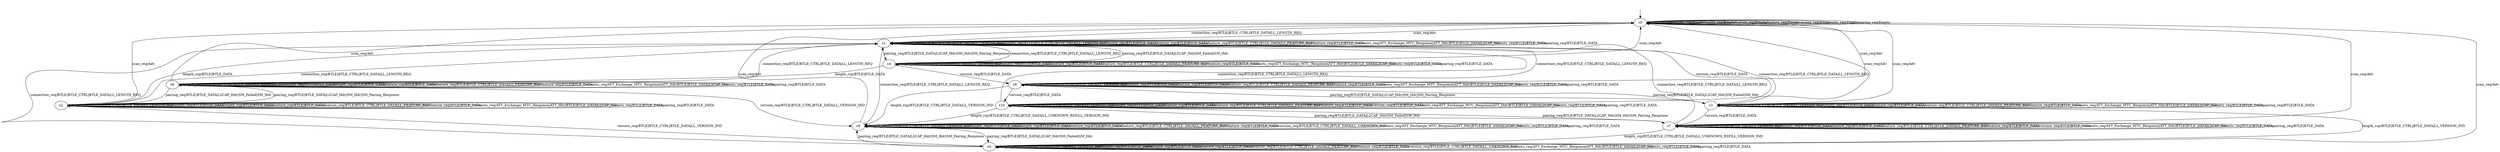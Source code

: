 digraph "correct_model" {

s0 [label=s0];
s1 [label=s1];
s2 [label=s2];
s3 [label=s3];
s4 [label=s4];
s5 [label=s5];
s6 [label=s6];
s7 [label=s7];
s8 [label=s8];
s9 [label=s9];
s10 [label=s10];

// no connection established
s0 -> s0  [label="scan_req/Adv"];
s0 -> s1  [label="connection_req/BTLE|BTLE_CTRL|BTLE_DATA|LL_LENGTH_REQ"];
s0 -> s0  [label="length_req/Empty"];
s0 -> s0  [label="length_rsp/Empty"];
s0 -> s0  [label="feature_rsp/Empty"];
s0 -> s0  [label="feature_req/Empty"];
s0 -> s0  [label="version_req/Empty"];
s0 -> s0  [label="mtu_req/Empty"];
s0 -> s0  [label="pairing_req/Empty"];

// connection established
s1 -> s0  [label="scan_req/Adv"];
s1 -> s1  [label="connection_req/BTLE|BTLE_CTRL|BTLE_DATA|LL_LENGTH_REQ"];
s1 -> s1  [label="length_req/BTLE|BTLE_CTRL|BTLE_DATA|LL_LENGTH_RSP"];
s1 -> s1  [label="length_req/BTLE|BTLE_DATA"];
s1 -> s2  [label="length_rsp/BTLE|BTLE_DATA"];
s1 -> s1  [label="feature_rsp/BTLE|BTLE_DATA"];
s1 -> s1  [label="feature_req/BTLE|BTLE_CTRL|BTLE_DATA|LL_FEATURE_RSP"];
s1 -> s1  [label="feature_req/BTLE|BTLE_DATA"];
s1 -> s3  [label="version_req/BTLE|BTLE_DATA"];
s1 -> s1  [label="mtu_req/ATT_Exchange_MTU_Response|ATT_Hdr|BTLE|BTLE_DATA|L2CAP_Hdr"];
s1 -> s1  [label="mtu_req/BTLE|BTLE_DATA"];
s1 -> s4  [label="pairing_req/BTLE|BTLE_DATA|L2CAP_Hdr|SM_Hdr|SM_Pairing_Response"];
s1 -> s1  [label="pairing_req/BTLE|BTLE_DATA"];

// length request answered
s2 -> s0  [label="scan_req/Adv"];
s2 -> s1  [label="connection_req/BTLE|BTLE_CTRL|BTLE_DATA|LL_LENGTH_REQ"];
s2 -> s2  [label="length_req/BTLE|BTLE_CTRL|BTLE_DATA|LL_LENGTH_RSP"];
s2 -> s2  [label="length_req/BTLE|BTLE_DATA"];
s2 -> s2  [label="length_rsp/BTLE|BTLE_DATA"];
s2 -> s2  [label="feature_rsp/BTLE|BTLE_DATA"];
s2 -> s2  [label="feature_req/BTLE|BTLE_CTRL|BTLE_DATA|LL_FEATURE_RSP"];
s2 -> s2  [label="feature_req/BTLE|BTLE_DATA"];
s2 -> s5  [label="version_req/BTLE|BTLE_CTRL|BTLE_DATA|LL_VERSION_IND"];
s2 -> s2  [label="mtu_req/ATT_Exchange_MTU_Response|ATT_Hdr|BTLE|BTLE_DATA|L2CAP_Hdr"];
s2 -> s2  [label="mtu_req/BTLE|BTLE_DATA"];
s2 -> s6  [label="pairing_req/BTLE|BTLE_DATA|L2CAP_Hdr|SM_Hdr|SM_Pairing_Response"];
s2 -> s2  [label="pairing_req/BTLE|BTLE_DATA"];

// version request send
s3 -> s0  [label="scan_req/Adv"];
s3 -> s1  [label="connection_req/BTLE|BTLE_CTRL|BTLE_DATA|LL_LENGTH_REQ"];
s3 -> s3  [label="length_req/BTLE|BTLE_CTRL|BTLE_DATA|LL_LENGTH_RSP"];
s3 -> s3  [label="length_req/BTLE|BTLE_DATA"];
s3 -> s5  [label="length_rsp/BTLE|BTLE_CTRL|BTLE_DATA|LL_VERSION_IND"];
s3 -> s3  [label="feature_rsp/BTLE|BTLE_DATA"];
s3 -> s3  [label="feature_req/BTLE|BTLE_CTRL|BTLE_DATA|LL_FEATURE_RSP"];
s3 -> s3  [label="feature_req/BTLE|BTLE_DATA"];
s3 -> s7  [label="version_req/BTLE|BTLE_DATA"];
s3 -> s3  [label="mtu_req/ATT_Exchange_MTU_Response|ATT_Hdr|BTLE|BTLE_DATA|L2CAP_Hdr"];
s3 -> s3  [label="mtu_req/BTLE|BTLE_DATA"];
s3 -> s8  [label="pairing_req/BTLE|BTLE_DATA|L2CAP_Hdr|SM_Hdr|SM_Pairing_Response"];
s3 -> s3  [label="pairing_req/BTLE|BTLE_DATA"];

// pairing was performed once
s4 -> s0  [label="scan_req/Adv"];
s4 -> s1  [label="connection_req/BTLE|BTLE_CTRL|BTLE_DATA|LL_LENGTH_REQ"];
s4 -> s4  [label="length_req/BTLE|BTLE_CTRL|BTLE_DATA|LL_LENGTH_RSP"];
s4 -> s4  [label="length_req/BTLE|BTLE_DATA"];
s4 -> s6  [label="length_rsp/BTLE|BTLE_DATA"];
s4 -> s4  [label="feature_rsp/BTLE|BTLE_DATA"];
s4 -> s4  [label="feature_req/BTLE|BTLE_CTRL|BTLE_DATA|LL_FEATURE_RSP"];
s4 -> s4  [label="feature_req/BTLE|BTLE_DATA"];
s4 -> s8  [label="version_req/BTLE|BTLE_DATA"];
s4 -> s4  [label="mtu_req/ATT_Exchange_MTU_Response|ATT_Hdr|BTLE|BTLE_DATA|L2CAP_Hdr"];
s4 -> s4  [label="mtu_req/BTLE|BTLE_DATA"];
s4 -> s1  [label="pairing_req/BTLE|BTLE_DATA|L2CAP_Hdr|SM_Failed|SM_Hdr"];
s4 -> s4  [label="pairing_req/BTLE|BTLE_DATA"];

// length rsp performed and version request
s5 -> s0  [label="scan_req/Adv"];
s5 -> s1  [label="connection_req/BTLE|BTLE_CTRL|BTLE_DATA|LL_LENGTH_REQ"];
s5 -> s5  [label="length_req/BTLE|BTLE_CTRL|BTLE_DATA|LL_LENGTH_RSP"];
s5 -> s5  [label="length_req/BTLE|BTLE_DATA"];
s5 -> s5  [label="length_rsp/BTLE|BTLE_DATA"];
s5 -> s5  [label="feature_rsp/BTLE|BTLE_DATA"];
s5 -> s5  [label="feature_req/BTLE|BTLE_CTRL|BTLE_DATA|LL_FEATURE_RSP"];
s5 -> s5  [label="feature_req/BTLE|BTLE_DATA"];
s5 -> s5  [label="version_req/BTLE|BTLE_CTRL|BTLE_DATA|LL_UNKNOWN_RSP"];
s5 -> s5  [label="mtu_req/ATT_Exchange_MTU_Response|ATT_Hdr|BTLE|BTLE_DATA|L2CAP_Hdr"];
s5 -> s5  [label="mtu_req/BTLE|BTLE_DATA"];
s5 -> s9 [label="pairing_req/BTLE|BTLE_DATA|L2CAP_Hdr|SM_Hdr|SM_Pairing_Response"];
s5 -> s5  [label="pairing_req/BTLE|BTLE_DATA"];

// length request answered and pairing request performed 
s6 -> s0  [label="scan_req/Adv"];
s6 -> s1  [label="connection_req/BTLE|BTLE_CTRL|BTLE_DATA|LL_LENGTH_REQ"];
s6 -> s6  [label="length_req/BTLE|BTLE_CTRL|BTLE_DATA|LL_LENGTH_RSP"];
s6 -> s6  [label="length_req/BTLE|BTLE_DATA"];
s6 -> s6  [label="length_rsp/BTLE|BTLE_DATA"];
s6 -> s6  [label="feature_rsp/BTLE|BTLE_DATA"];
s6 -> s6  [label="feature_req/BTLE|BTLE_CTRL|BTLE_DATA|LL_FEATURE_RSP"];
s6 -> s6  [label="feature_req/BTLE|BTLE_DATA"];
s6 -> s9  [label="version_req/BTLE|BTLE_CTRL|BTLE_DATA|LL_VERSION_IND"];
s6 -> s6  [label="mtu_req/ATT_Exchange_MTU_Response|ATT_Hdr|BTLE|BTLE_DATA|L2CAP_Hdr"];
s6 -> s6  [label="mtu_req/BTLE|BTLE_DATA"];
s6 -> s2  [label="pairing_req/BTLE|BTLE_DATA|L2CAP_Hdr|SM_Failed|SM_Hdr"];
s6 -> s6  [label="pairing_req/BTLE|BTLE_DATA"];

// version request is performed twice
s7 -> s0  [label="scan_req/Adv"];
s7 -> s1  [label="connection_req/BTLE|BTLE_CTRL|BTLE_DATA|LL_LENGTH_REQ"];
s7 -> s7  [label="length_req/BTLE|BTLE_CTRL|BTLE_DATA|LL_LENGTH_RSP"];
s7 -> s7  [label="length_req/BTLE|BTLE_DATA"];
s7 -> s5  [label="length_rsp/BTLE|BTLE_CTRL|BTLE_DATA|LL_UNKNOWN_RSP|LL_VERSION_IND"];
s7 -> s7  [label="feature_rsp/BTLE|BTLE_DATA"];
s7 -> s7  [label="feature_req/BTLE|BTLE_CTRL|BTLE_DATA|LL_FEATURE_RSP"];
s7 -> s7  [label="feature_req/BTLE|BTLE_DATA"];
s7 -> s7 [label="version_req/BTLE|BTLE_DATA"];
s7 -> s7 [label="mtu_req/ATT_Exchange_MTU_Response|ATT_Hdr|BTLE|BTLE_DATA|L2CAP_Hdr"];
s7 -> s7  [label="mtu_req/BTLE|BTLE_DATA"];
s7 -> s10  [label="pairing_req/BTLE|BTLE_DATA|L2CAP_Hdr|SM_Hdr|SM_Pairing_Response"];
s7 -> s7  [label="pairing_req/BTLE|BTLE_DATA"];

// version and pairing request performed
s8 -> s0  [label="scan_req/Adv"];
s8 -> s1  [label="connection_req/BTLE|BTLE_CTRL|BTLE_DATA|LL_LENGTH_REQ"];
s8 -> s8  [label="length_req/BTLE|BTLE_CTRL|BTLE_DATA|LL_LENGTH_RSP"];
s8 -> s8  [label="length_req/BTLE|BTLE_DATA"];
s8 -> s9  [label="length_rsp/BTLE|BTLE_CTRL|BTLE_DATA|LL_VERSION_IND"];
s8 -> s8  [label="feature_rsp/BTLE|BTLE_DATA"];
s8 -> s8  [label="feature_req/BTLE|BTLE_CTRL|BTLE_DATA|LL_FEATURE_RSP"];
s8 -> s8  [label="feature_req/BTLE|BTLE_DATA"];
s8 -> s10 [label="version_req/BTLE|BTLE_DATA"];
s8 -> s8 [label="mtu_req/ATT_Exchange_MTU_Response|ATT_Hdr|BTLE|BTLE_DATA|L2CAP_Hdr"];
s8 -> s8  [label="mtu_req/BTLE|BTLE_DATA"];
s8 -> s3  [label="pairing_req/BTLE|BTLE_DATA|L2CAP_Hdr|SM_Failed|SM_Hdr"];
s8 -> s8  [label="pairing_req/BTLE|BTLE_DATA"];

// length rsp, version req, pairing performed
s9 -> s0  [label="scan_req/Adv"];
s9 -> s1  [label="connection_req/BTLE|BTLE_CTRL|BTLE_DATA|LL_LENGTH_REQ"];
s9 -> s9  [label="length_req/BTLE|BTLE_CTRL|BTLE_DATA|LL_LENGTH_RSP"];
s9 -> s9  [label="length_req/BTLE|BTLE_DATA"];
s9 -> s9  [label="length_rsp/BTLE|BTLE_DATA"];
s9 -> s9  [label="feature_rsp/BTLE|BTLE_DATA"];
s9 -> s9  [label="feature_req/BTLE|BTLE_CTRL|BTLE_DATA|LL_FEATURE_RSP"];
s9 -> s9  [label="feature_req/BTLE|BTLE_DATA"];
s9 -> s9 [label="version_req/BTLE|BTLE_CTRL|BTLE_DATA|LL_UNKNOWN_RSP"];
s9 -> s9 [label="mtu_req/ATT_Exchange_MTU_Response|ATT_Hdr|BTLE|BTLE_DATA|L2CAP_Hdr"];
s9 -> s9  [label="mtu_req/BTLE|BTLE_DATA"];
s9 -> s5  [label="pairing_req/BTLE|BTLE_DATA|L2CAP_Hdr|SM_Failed|SM_Hdr"];
s9 -> s9  [label="pairing_req/BTLE|BTLE_DATA"];

// two version and pairing
s10 -> s0  [label="scan_req/Adv"];
s10 -> s1  [label="connection_req/BTLE|BTLE_CTRL|BTLE_DATA|LL_LENGTH_REQ"];
s10 -> s10  [label="length_req/BTLE|BTLE_CTRL|BTLE_DATA|LL_LENGTH_RSP"];
s10 -> s10  [label="length_req/BTLE|BTLE_DATA"];
s10 -> s9  [label="length_rsp/BTLE|BTLE_CTRL|BTLE_DATA|LL_UNKNOWN_RSP|LL_VERSION_IND"];
s10 -> s10  [label="feature_rsp/BTLE|BTLE_DATA"];
s10 -> s10  [label="feature_req/BTLE|BTLE_CTRL|BTLE_DATA|LL_FEATURE_RSP"];
s10 -> s10  [label="feature_req/BTLE|BTLE_DATA"];
s10 -> s10 [label="version_req/BTLE|BTLE_DATA"];
s10 -> s10 [label="mtu_req/ATT_Exchange_MTU_Response|ATT_Hdr|BTLE|BTLE_DATA|L2CAP_Hdr"];
s10-> s10  [label="mtu_req/BTLE|BTLE_DATA"];
s10 -> s7  [label="pairing_req/BTLE|BTLE_DATA|L2CAP_Hdr|SM_Failed|SM_Hdr"];
s10 -> s10 [label="pairing_req/BTLE|BTLE_DATA"];


__start0 [label="", shape=none];
__start0 -> s0  [label=""];
}
